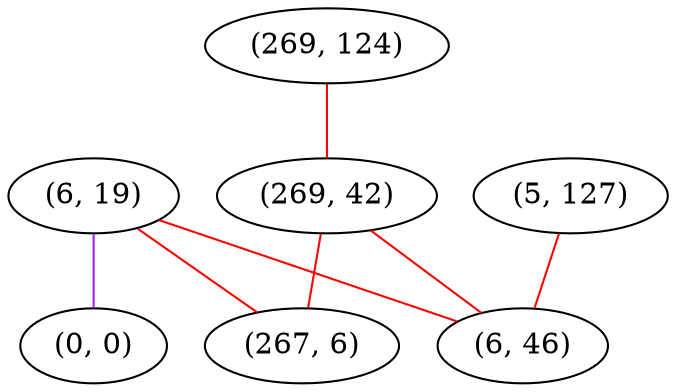 graph "" {
"(6, 19)";
"(5, 127)";
"(269, 124)";
"(0, 0)";
"(269, 42)";
"(267, 6)";
"(6, 46)";
"(6, 19)" -- "(0, 0)"  [color=purple, key=0, weight=4];
"(6, 19)" -- "(267, 6)"  [color=red, key=0, weight=1];
"(6, 19)" -- "(6, 46)"  [color=red, key=0, weight=1];
"(5, 127)" -- "(6, 46)"  [color=red, key=0, weight=1];
"(269, 124)" -- "(269, 42)"  [color=red, key=0, weight=1];
"(269, 42)" -- "(267, 6)"  [color=red, key=0, weight=1];
"(269, 42)" -- "(6, 46)"  [color=red, key=0, weight=1];
}
